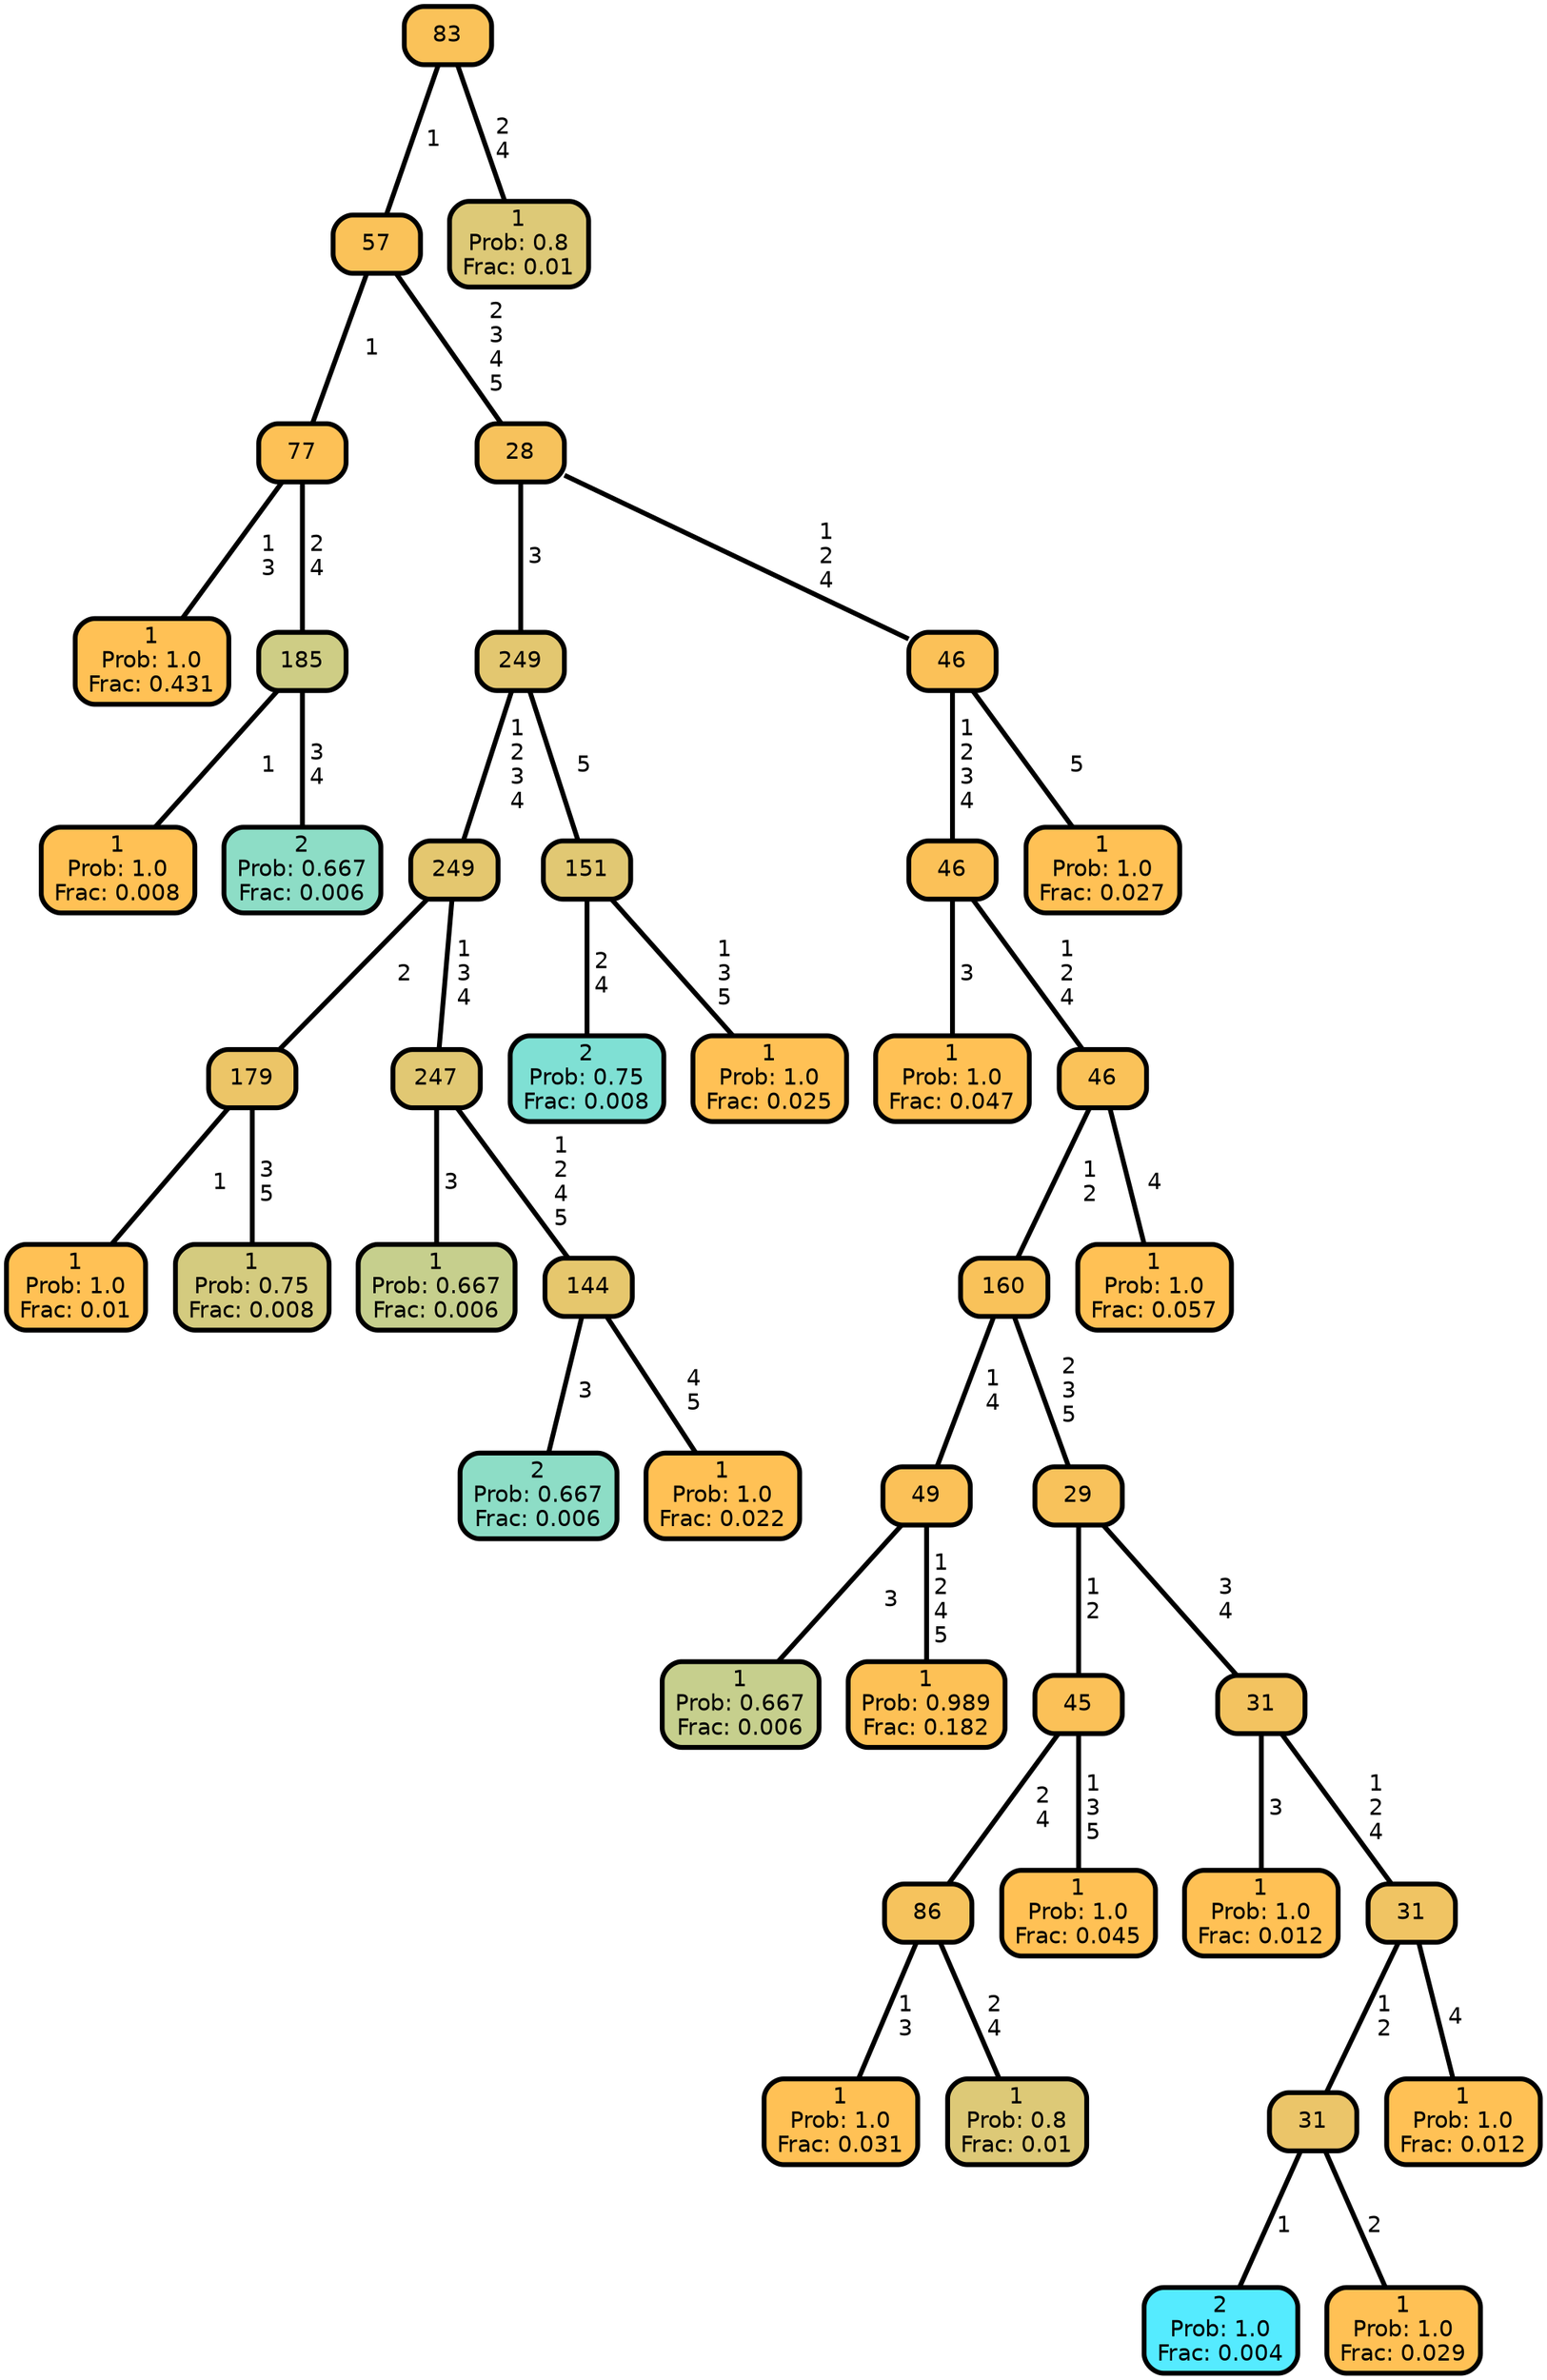 graph Tree {
node [shape=box, style="filled, rounded",color="black",penwidth="3",fontcolor="black",                 fontname=helvetica] ;
graph [ranksep="0 equally", splines=straight,                 bgcolor=transparent, dpi=200] ;
edge [fontname=helvetica, color=black] ;
0 [label="1
Prob: 1.0
Frac: 0.431", fillcolor="#ffc155"] ;
1 [label="77", fillcolor="#fdc156"] ;
2 [label="1
Prob: 1.0
Frac: 0.008", fillcolor="#ffc155"] ;
3 [label="185", fillcolor="#cecd85"] ;
4 [label="2
Prob: 0.667
Frac: 0.006", fillcolor="#8dddc6"] ;
5 [label="57", fillcolor="#fac259"] ;
6 [label="1
Prob: 1.0
Frac: 0.01", fillcolor="#ffc155"] ;
7 [label="179", fillcolor="#ecc567"] ;
8 [label="1
Prob: 0.75
Frac: 0.008", fillcolor="#d4cb7f"] ;
9 [label="249", fillcolor="#e4c76f"] ;
10 [label="1
Prob: 0.667
Frac: 0.006", fillcolor="#c6cf8d"] ;
11 [label="247", fillcolor="#e1c873"] ;
12 [label="2
Prob: 0.667
Frac: 0.006", fillcolor="#8dddc6"] ;
13 [label="144", fillcolor="#e6c76d"] ;
14 [label="1
Prob: 1.0
Frac: 0.022", fillcolor="#ffc155"] ;
15 [label="249", fillcolor="#e3c770"] ;
16 [label="2
Prob: 0.75
Frac: 0.008", fillcolor="#7fe0d4"] ;
17 [label="151", fillcolor="#e1c873"] ;
18 [label="1
Prob: 1.0
Frac: 0.025", fillcolor="#ffc155"] ;
19 [label="28", fillcolor="#f7c25c"] ;
20 [label="1
Prob: 1.0
Frac: 0.047", fillcolor="#ffc155"] ;
21 [label="46", fillcolor="#fbc158"] ;
22 [label="1
Prob: 0.667
Frac: 0.006", fillcolor="#c6cf8d"] ;
23 [label="49", fillcolor="#fbc158"] ;
24 [label="1
Prob: 0.989
Frac: 0.182", fillcolor="#fdc156"] ;
25 [label="160", fillcolor="#f9c25a"] ;
26 [label="1
Prob: 1.0
Frac: 0.031", fillcolor="#ffc155"] ;
27 [label="86", fillcolor="#f6c35d"] ;
28 [label="1
Prob: 0.8
Frac: 0.01", fillcolor="#ddc977"] ;
29 [label="45", fillcolor="#fbc158"] ;
30 [label="1
Prob: 1.0
Frac: 0.045", fillcolor="#ffc155"] ;
31 [label="29", fillcolor="#f8c25b"] ;
32 [label="1
Prob: 1.0
Frac: 0.012", fillcolor="#ffc155"] ;
33 [label="31", fillcolor="#f3c360"] ;
34 [label="2
Prob: 1.0
Frac: 0.004", fillcolor="#55ebff"] ;
35 [label="31", fillcolor="#ebc569"] ;
36 [label="1
Prob: 1.0
Frac: 0.029", fillcolor="#ffc155"] ;
37 [label="31", fillcolor="#f0c463"] ;
38 [label="1
Prob: 1.0
Frac: 0.012", fillcolor="#ffc155"] ;
39 [label="46", fillcolor="#fac259"] ;
40 [label="1
Prob: 1.0
Frac: 0.057", fillcolor="#ffc155"] ;
41 [label="46", fillcolor="#fbc158"] ;
42 [label="1
Prob: 1.0
Frac: 0.027", fillcolor="#ffc155"] ;
43 [label="83", fillcolor="#fac259"] ;
44 [label="1
Prob: 0.8
Frac: 0.01", fillcolor="#ddc977"] ;
1 -- 0 [label=" 1\n 3",penwidth=3] ;
1 -- 3 [label=" 2\n 4",penwidth=3] ;
3 -- 2 [label=" 1",penwidth=3] ;
3 -- 4 [label=" 3\n 4",penwidth=3] ;
5 -- 1 [label=" 1",penwidth=3] ;
5 -- 19 [label=" 2\n 3\n 4\n 5",penwidth=3] ;
7 -- 6 [label=" 1",penwidth=3] ;
7 -- 8 [label=" 3\n 5",penwidth=3] ;
9 -- 7 [label=" 2",penwidth=3] ;
9 -- 11 [label=" 1\n 3\n 4",penwidth=3] ;
11 -- 10 [label=" 3",penwidth=3] ;
11 -- 13 [label=" 1\n 2\n 4\n 5",penwidth=3] ;
13 -- 12 [label=" 3",penwidth=3] ;
13 -- 14 [label=" 4\n 5",penwidth=3] ;
15 -- 9 [label=" 1\n 2\n 3\n 4",penwidth=3] ;
15 -- 17 [label=" 5",penwidth=3] ;
17 -- 16 [label=" 2\n 4",penwidth=3] ;
17 -- 18 [label=" 1\n 3\n 5",penwidth=3] ;
19 -- 15 [label=" 3",penwidth=3] ;
19 -- 41 [label=" 1\n 2\n 4",penwidth=3] ;
21 -- 20 [label=" 3",penwidth=3] ;
21 -- 39 [label=" 1\n 2\n 4",penwidth=3] ;
23 -- 22 [label=" 3",penwidth=3] ;
23 -- 24 [label=" 1\n 2\n 4\n 5",penwidth=3] ;
25 -- 23 [label=" 1\n 4",penwidth=3] ;
25 -- 31 [label=" 2\n 3\n 5",penwidth=3] ;
27 -- 26 [label=" 1\n 3",penwidth=3] ;
27 -- 28 [label=" 2\n 4",penwidth=3] ;
29 -- 27 [label=" 2\n 4",penwidth=3] ;
29 -- 30 [label=" 1\n 3\n 5",penwidth=3] ;
31 -- 29 [label=" 1\n 2",penwidth=3] ;
31 -- 33 [label=" 3\n 4",penwidth=3] ;
33 -- 32 [label=" 3",penwidth=3] ;
33 -- 37 [label=" 1\n 2\n 4",penwidth=3] ;
35 -- 34 [label=" 1",penwidth=3] ;
35 -- 36 [label=" 2",penwidth=3] ;
37 -- 35 [label=" 1\n 2",penwidth=3] ;
37 -- 38 [label=" 4",penwidth=3] ;
39 -- 25 [label=" 1\n 2",penwidth=3] ;
39 -- 40 [label=" 4",penwidth=3] ;
41 -- 21 [label=" 1\n 2\n 3\n 4",penwidth=3] ;
41 -- 42 [label=" 5",penwidth=3] ;
43 -- 5 [label=" 1",penwidth=3] ;
43 -- 44 [label=" 2\n 4",penwidth=3] ;
{rank = same;}}